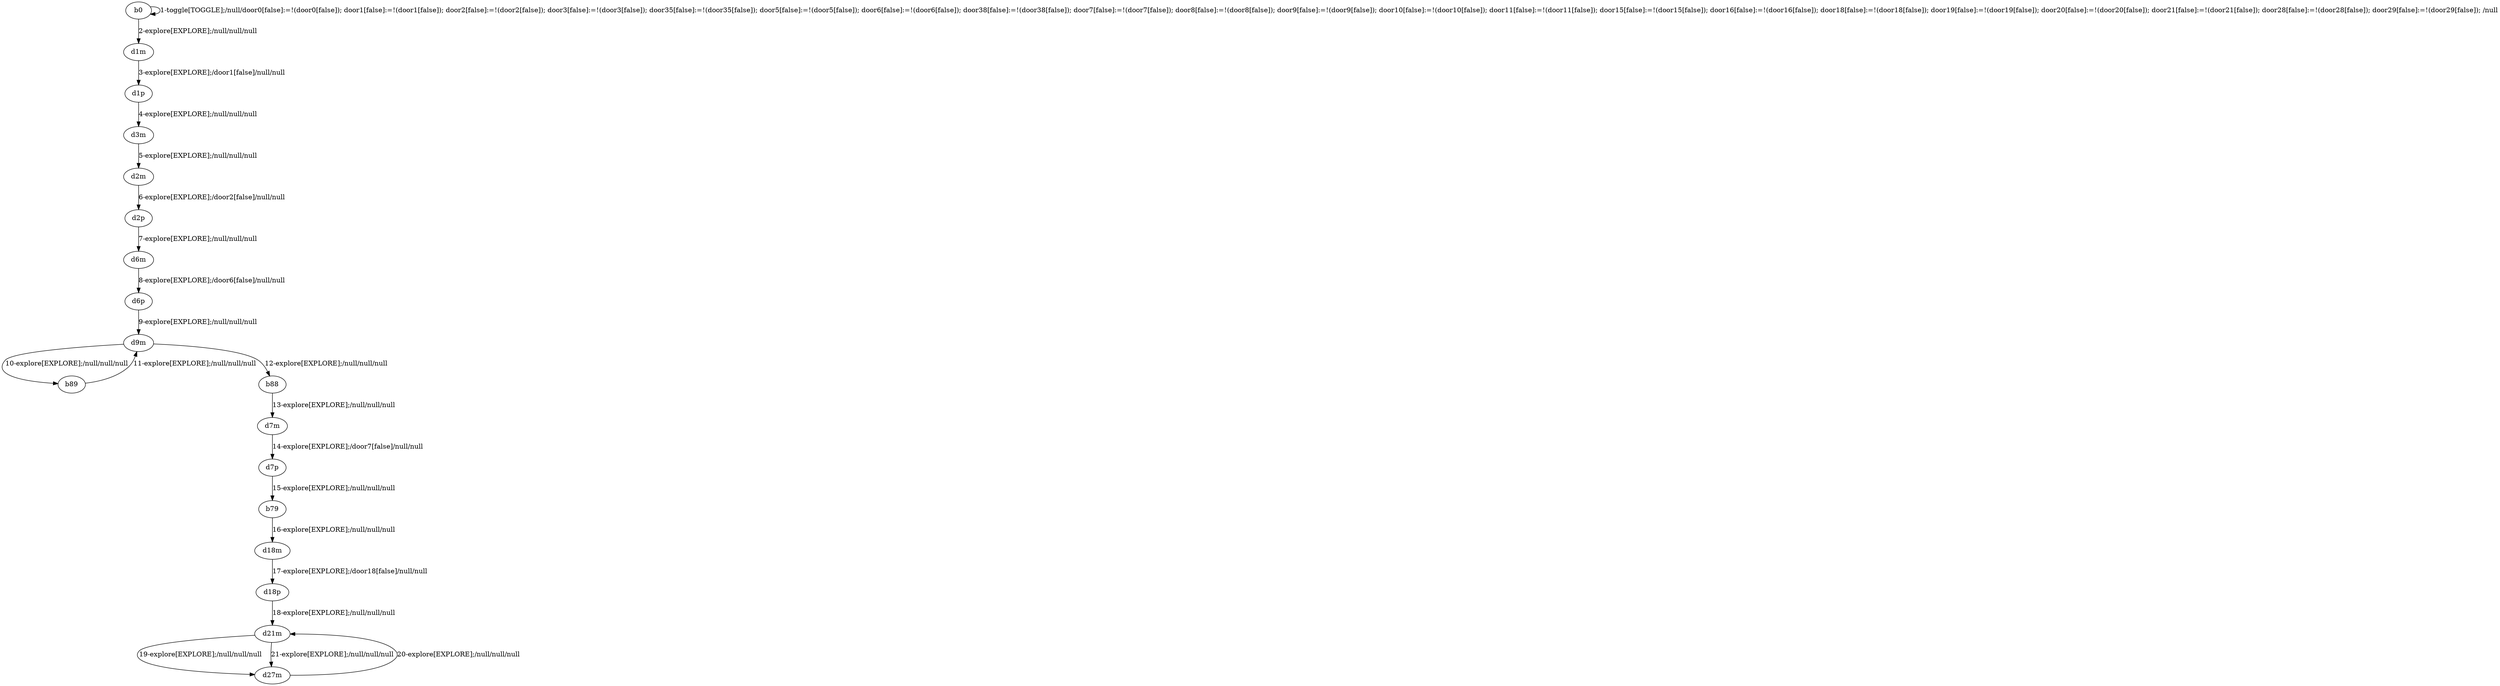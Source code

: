 # Total number of goals covered by this test: 11
# d9m --> b89
# d9m --> b88
# d21m --> d27m
# d27m --> d21m
# b79 --> d18m
# d7m --> d7p
# b89 --> d9m
# d18p --> d21m
# d7p --> b79
# d18m --> d18p
# b88 --> d7m

digraph g {
"b0" -> "b0" [label = "1-toggle[TOGGLE];/null/door0[false]:=!(door0[false]); door1[false]:=!(door1[false]); door2[false]:=!(door2[false]); door3[false]:=!(door3[false]); door35[false]:=!(door35[false]); door5[false]:=!(door5[false]); door6[false]:=!(door6[false]); door38[false]:=!(door38[false]); door7[false]:=!(door7[false]); door8[false]:=!(door8[false]); door9[false]:=!(door9[false]); door10[false]:=!(door10[false]); door11[false]:=!(door11[false]); door15[false]:=!(door15[false]); door16[false]:=!(door16[false]); door18[false]:=!(door18[false]); door19[false]:=!(door19[false]); door20[false]:=!(door20[false]); door21[false]:=!(door21[false]); door28[false]:=!(door28[false]); door29[false]:=!(door29[false]); /null"];
"b0" -> "d1m" [label = "2-explore[EXPLORE];/null/null/null"];
"d1m" -> "d1p" [label = "3-explore[EXPLORE];/door1[false]/null/null"];
"d1p" -> "d3m" [label = "4-explore[EXPLORE];/null/null/null"];
"d3m" -> "d2m" [label = "5-explore[EXPLORE];/null/null/null"];
"d2m" -> "d2p" [label = "6-explore[EXPLORE];/door2[false]/null/null"];
"d2p" -> "d6m" [label = "7-explore[EXPLORE];/null/null/null"];
"d6m" -> "d6p" [label = "8-explore[EXPLORE];/door6[false]/null/null"];
"d6p" -> "d9m" [label = "9-explore[EXPLORE];/null/null/null"];
"d9m" -> "b89" [label = "10-explore[EXPLORE];/null/null/null"];
"b89" -> "d9m" [label = "11-explore[EXPLORE];/null/null/null"];
"d9m" -> "b88" [label = "12-explore[EXPLORE];/null/null/null"];
"b88" -> "d7m" [label = "13-explore[EXPLORE];/null/null/null"];
"d7m" -> "d7p" [label = "14-explore[EXPLORE];/door7[false]/null/null"];
"d7p" -> "b79" [label = "15-explore[EXPLORE];/null/null/null"];
"b79" -> "d18m" [label = "16-explore[EXPLORE];/null/null/null"];
"d18m" -> "d18p" [label = "17-explore[EXPLORE];/door18[false]/null/null"];
"d18p" -> "d21m" [label = "18-explore[EXPLORE];/null/null/null"];
"d21m" -> "d27m" [label = "19-explore[EXPLORE];/null/null/null"];
"d27m" -> "d21m" [label = "20-explore[EXPLORE];/null/null/null"];
"d21m" -> "d27m" [label = "21-explore[EXPLORE];/null/null/null"];
}
